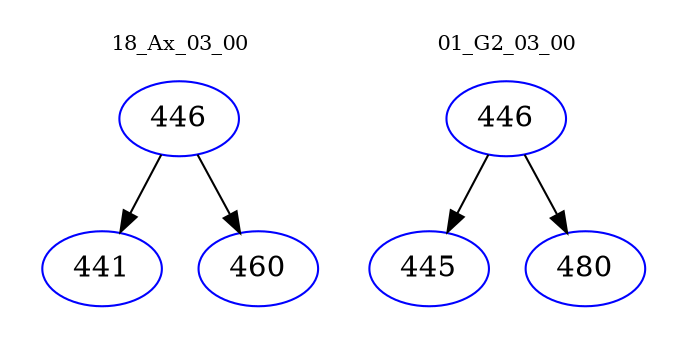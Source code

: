 digraph{
subgraph cluster_0 {
color = white
label = "18_Ax_03_00";
fontsize=10;
T0_446 [label="446", color="blue"]
T0_446 -> T0_441 [color="black"]
T0_441 [label="441", color="blue"]
T0_446 -> T0_460 [color="black"]
T0_460 [label="460", color="blue"]
}
subgraph cluster_1 {
color = white
label = "01_G2_03_00";
fontsize=10;
T1_446 [label="446", color="blue"]
T1_446 -> T1_445 [color="black"]
T1_445 [label="445", color="blue"]
T1_446 -> T1_480 [color="black"]
T1_480 [label="480", color="blue"]
}
}
